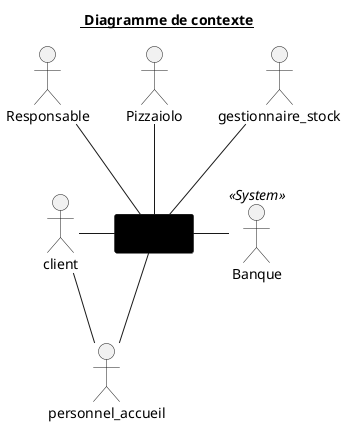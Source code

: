 @startuml 1_contextDiagram
title <u> Diagramme de contexte</u>
' left to right direction
' top to bottom direction

agent OC_Pizza #000000

actor Responsable as RESP
actor Pizzaiolo as PIZLO

actor Banque <<System>> as BANK

actor client as CUSTOMER
actor personnel_accueil as ACCUEIL

actor gestionnaire_stock as GEST

RESP -- OC_Pizza
GEST -- OC_Pizza
PIZLO -- OC_Pizza

CUSTOMER - OC_Pizza
OC_Pizza -- ACCUEIL
CUSTOMER -- ACCUEIL

OC_Pizza - BANK

@enduml